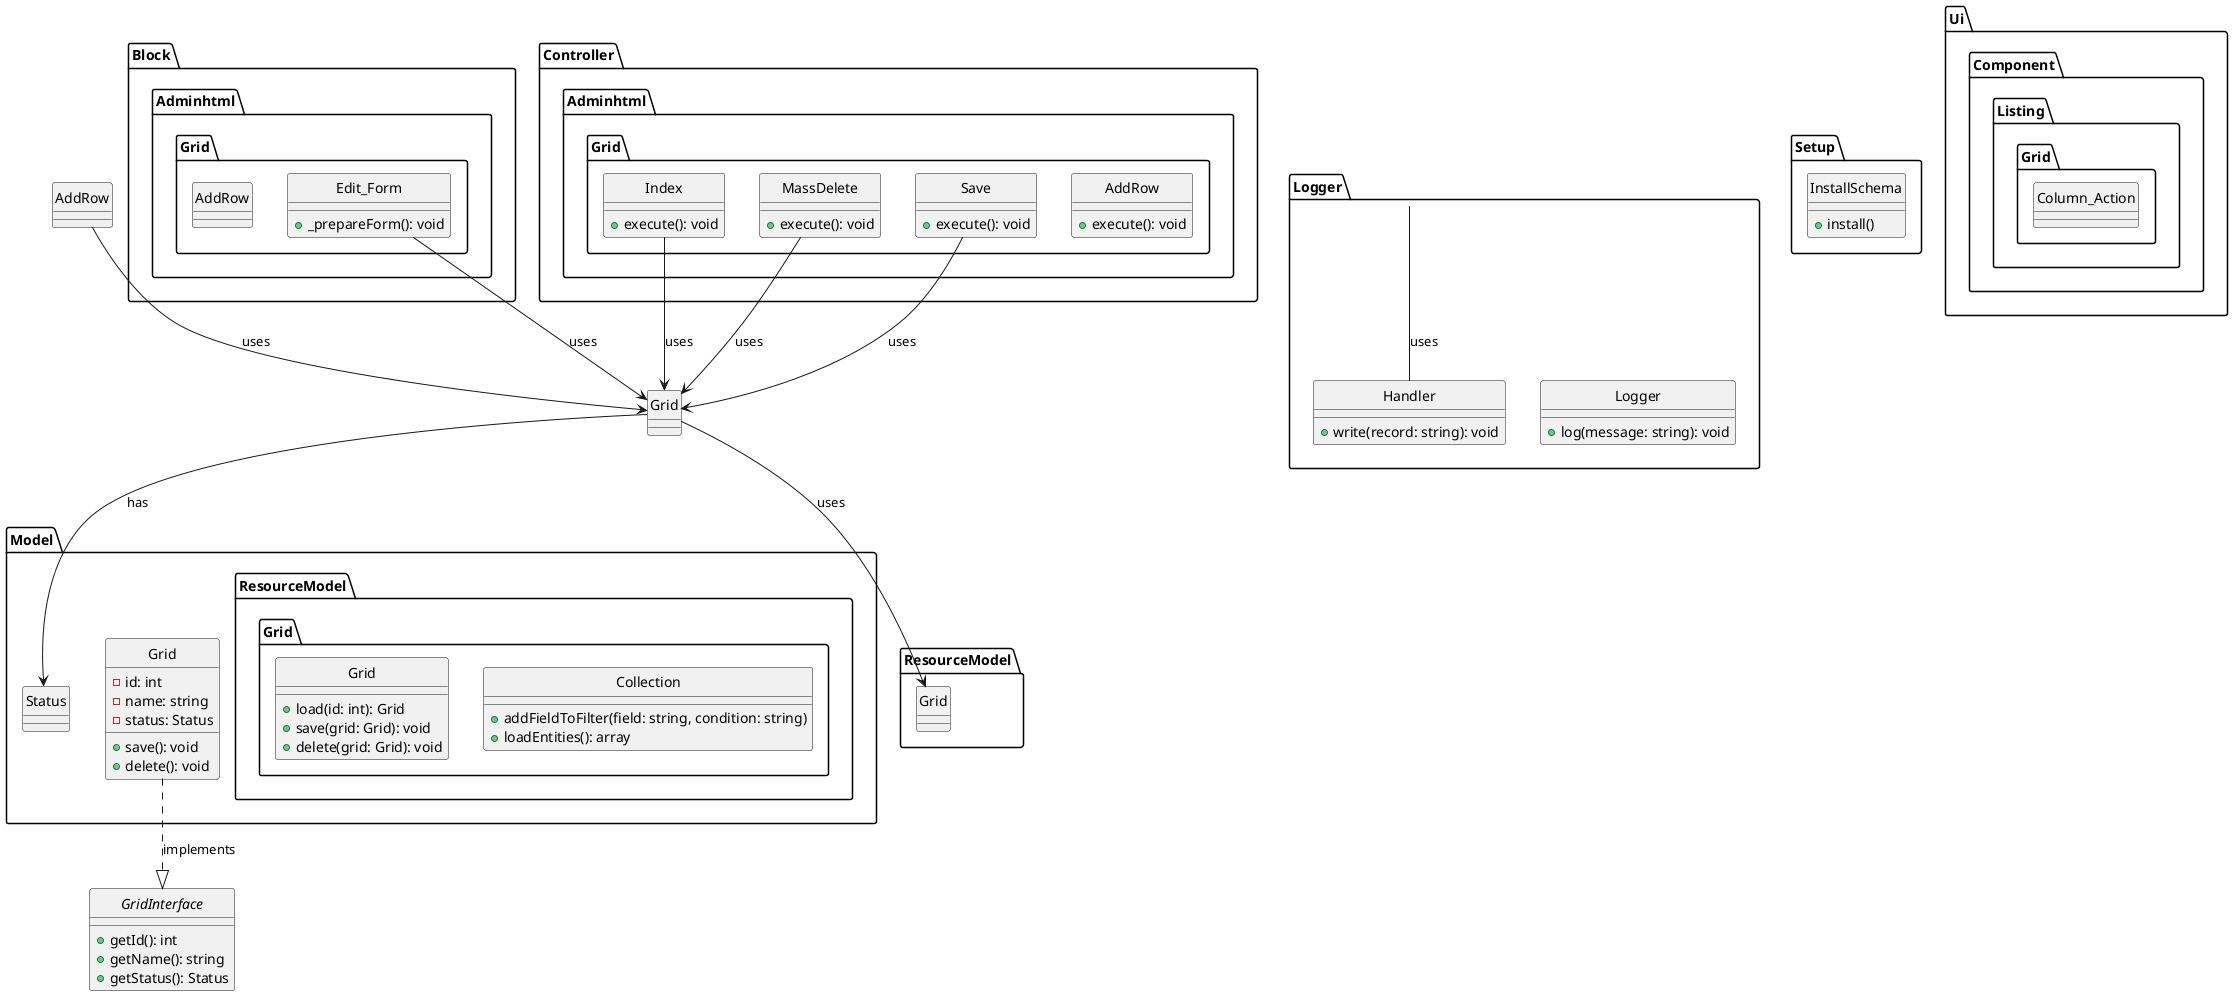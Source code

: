 @startuml
hide circle

' Interfaz
interface GridInterface {
    + getId(): int
    + getName(): string
    + getStatus(): Status
}

' Bloques de Adminhtml
package Block {
    package Adminhtml {
        package Grid {
            class Edit_Form {
                + _prepareForm(): void
            }
            class AddRow
        }
    }
}

' Controladores de Adminhtml
package Controller {
    package Adminhtml {
        package Grid {
            class AddRow {
                + execute(): void
            }
            class Index {
                + execute(): void
            }
            class MassDelete {
                + execute(): void
            }
            class Save {
                + execute(): void
            }
        }
    }
}

' Modelos
package Model {
    class Grid {
        - id: int
        - name: string
        - status: Status
        + save(): void
        + delete(): void
    }

    Grid ..|> GridInterface  : implements

    package ResourceModel {
        package Grid {
            class Collection {
                + addFieldToFilter(field: string, condition: string)
                + loadEntities(): array
            }
            class Grid {
                + load(id: int): Grid
                + save(grid: Grid): void
                + delete(grid: Grid): void
            }
        }
    }

    class Status
}

' Logger
package Logger {
    class Logger {
        + log(message: string): void
    }
    class Handler {
        + write(record: string): void
    }
}

Logger -- Handler : uses

' Setup
package Setup {
    class InstallSchema {
        + install()
    }
}

' UI Component
package Ui {
    package Component {
        package Listing {
            package Grid {
                class Column_Action
            }
        }
    }
}

' Relaciones
Grid --> ResourceModel.Grid : uses
Grid --> Status : has
AddRow --> Grid : uses
Index --> Grid : uses
MassDelete --> Grid : uses
Save --> Grid : uses
Edit_Form --> Grid : uses

@enduml